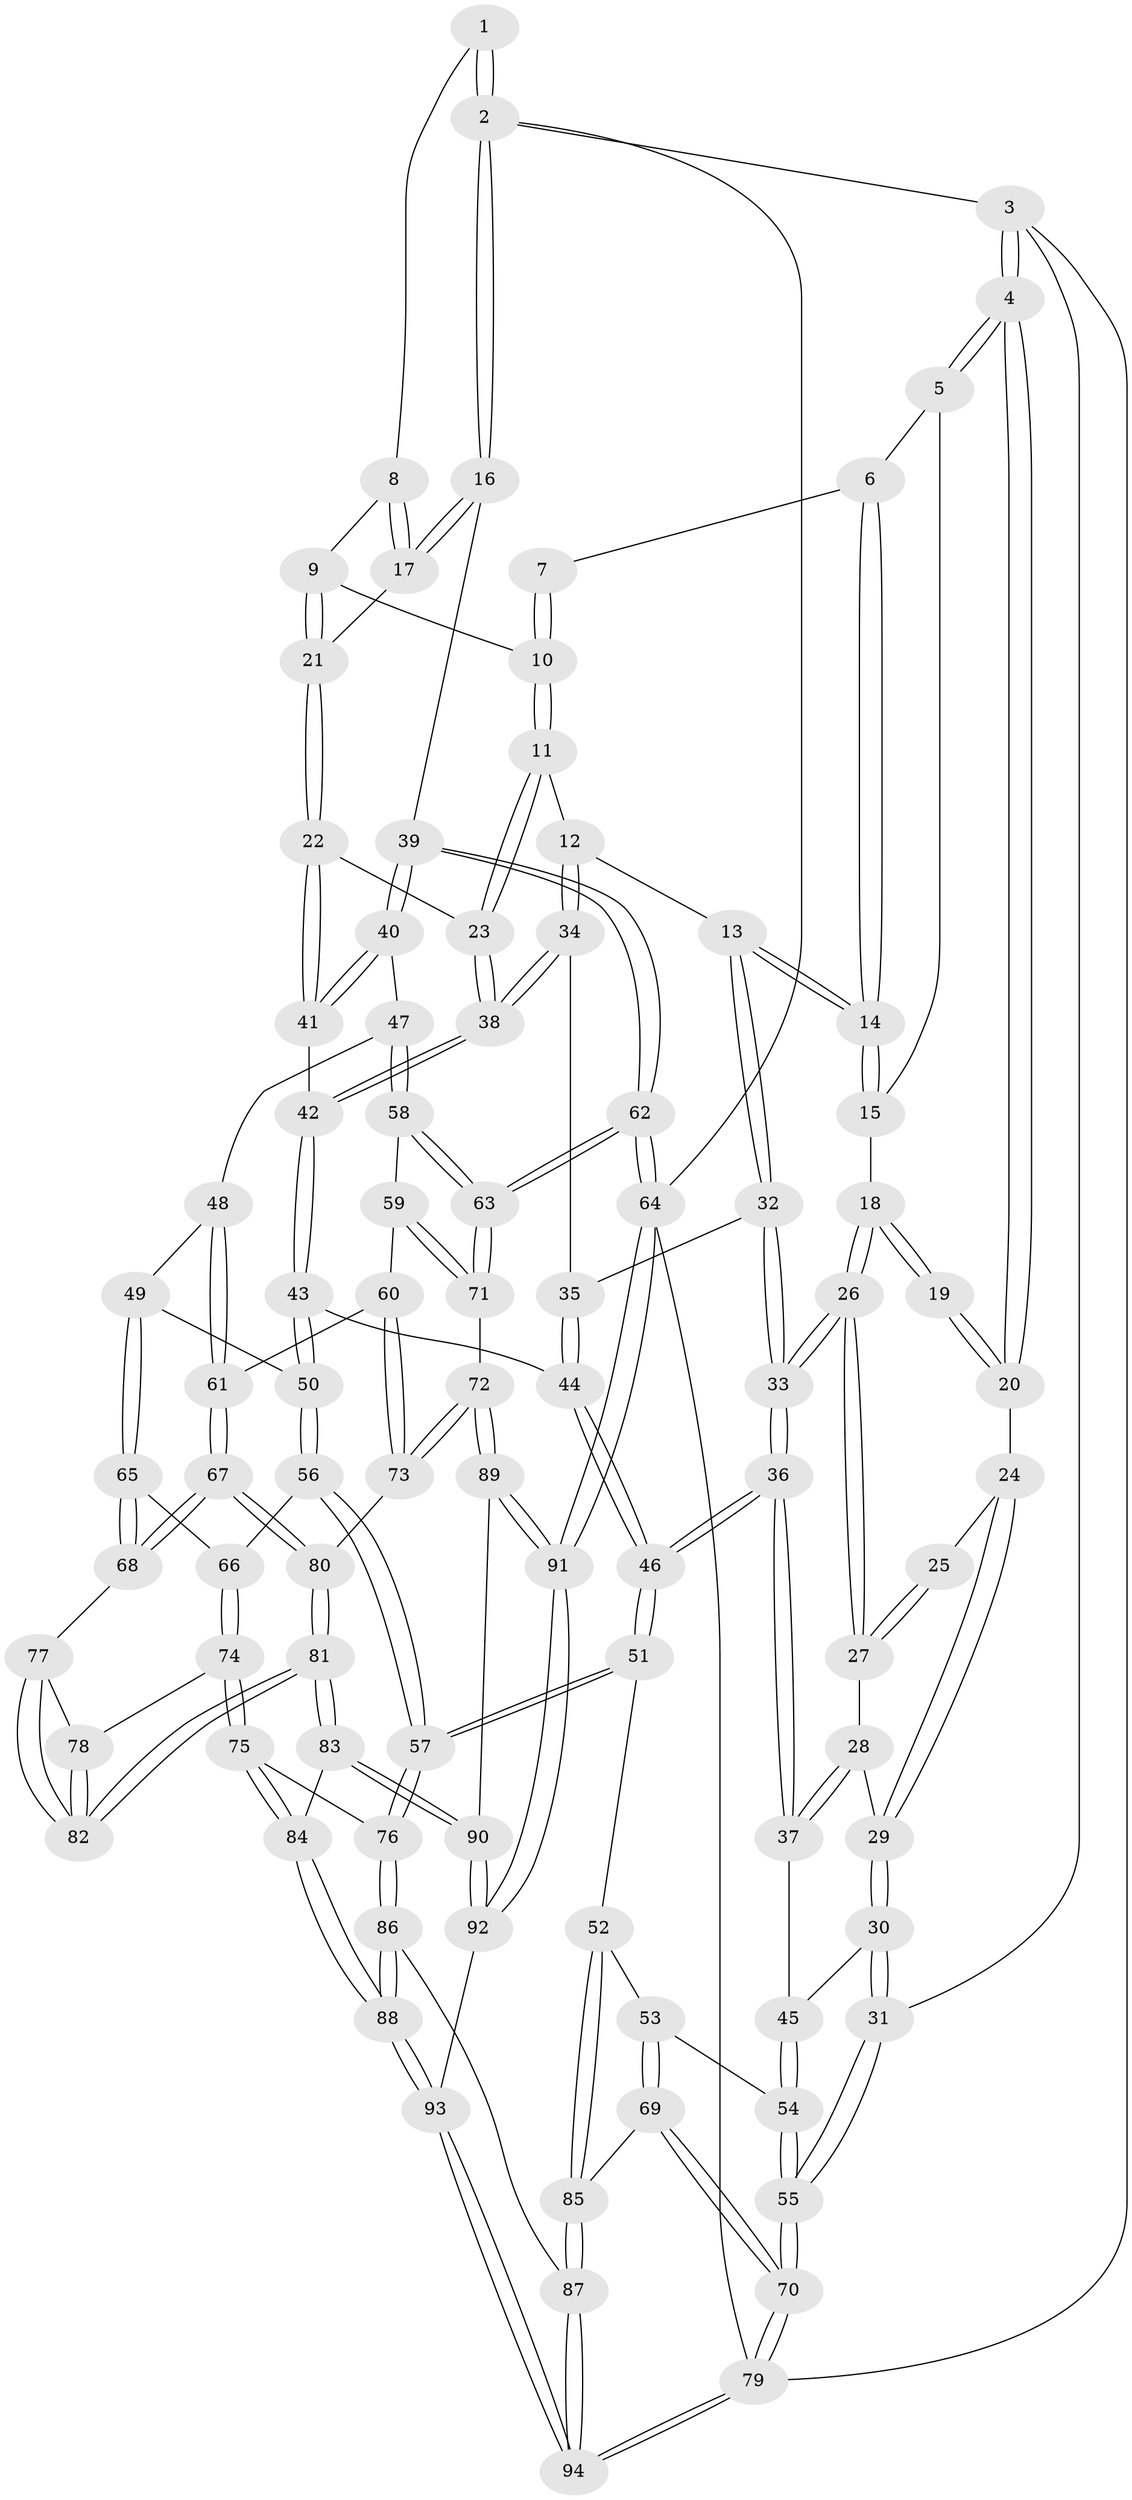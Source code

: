 // Generated by graph-tools (version 1.1) at 2025/27/03/09/25 03:27:12]
// undirected, 94 vertices, 232 edges
graph export_dot {
graph [start="1"]
  node [color=gray90,style=filled];
  1 [pos="+0.9819258338996691+0"];
  2 [pos="+1+0"];
  3 [pos="+0+0"];
  4 [pos="+0+0"];
  5 [pos="+0.24125490668620386+0"];
  6 [pos="+0.5164280325541079+0"];
  7 [pos="+0.5209374925723473+0"];
  8 [pos="+0.8763904280985653+0.004722604119375192"];
  9 [pos="+0.7570544819426305+0.1134599390491911"];
  10 [pos="+0.7049118955091299+0.12289321582261557"];
  11 [pos="+0.651828161311811+0.20333362048866002"];
  12 [pos="+0.5680647621754402+0.20102087432602533"];
  13 [pos="+0.5012418794905007+0.17083371653085205"];
  14 [pos="+0.4986936047696342+0.15459081098396138"];
  15 [pos="+0.2692134522023849+0.05489398593209234"];
  16 [pos="+1+0.25920323644792226"];
  17 [pos="+0.9401518187658927+0.1616981868495644"];
  18 [pos="+0.26297913821869573+0.13595213482882307"];
  19 [pos="+0.1556586950793613+0.12523584760265546"];
  20 [pos="+0+0.04265319468575539"];
  21 [pos="+0.8560203250414119+0.2336686923024443"];
  22 [pos="+0.827578702945927+0.3461833944455507"];
  23 [pos="+0.6628273275667602+0.22353682130106303"];
  24 [pos="+0.02940653931249303+0.130887615822552"];
  25 [pos="+0.06048500638574745+0.1521577289296471"];
  26 [pos="+0.2640626108961645+0.20655137915099434"];
  27 [pos="+0.14069834267908213+0.21503891762378566"];
  28 [pos="+0.10724726295187799+0.2639392497715587"];
  29 [pos="+0.0339313683955714+0.2943278284207146"];
  30 [pos="+0+0.39096638196983563"];
  31 [pos="+0+0.4092640661500808"];
  32 [pos="+0.4050819892626291+0.24571814107437975"];
  33 [pos="+0.3139381922640788+0.27817144769051577"];
  34 [pos="+0.5503342925708733+0.3123332188002196"];
  35 [pos="+0.48944772304125417+0.322250294569806"];
  36 [pos="+0.2904646147132465+0.41724061208978336"];
  37 [pos="+0.1697159752710656+0.41605017911497083"];
  38 [pos="+0.6075620676037277+0.42568008577226985"];
  39 [pos="+1+0.3011577029989032"];
  40 [pos="+0.8663584533000153+0.39537843334068684"];
  41 [pos="+0.8311149956042807+0.35846361789092934"];
  42 [pos="+0.6075767282576268+0.4258530874484953"];
  43 [pos="+0.5886368301997219+0.4571274528488012"];
  44 [pos="+0.4973596397258754+0.4520770565009948"];
  45 [pos="+0.0951654232979281+0.4335140062747006"];
  46 [pos="+0.3326125644881851+0.48651196637109195"];
  47 [pos="+0.8608384309103433+0.4733377853098727"];
  48 [pos="+0.8474249953948326+0.48378397870079937"];
  49 [pos="+0.6223453385900257+0.5097659255204497"];
  50 [pos="+0.6036585826533407+0.49032786245474735"];
  51 [pos="+0.3234965426882504+0.6159839546925145"];
  52 [pos="+0.26268274829104615+0.6483251965652591"];
  53 [pos="+0.10371504168373086+0.5874337653109312"];
  54 [pos="+0.08925790909324749+0.5766288131578903"];
  55 [pos="+0+0.6823041347021049"];
  56 [pos="+0.5174058863887244+0.6202180890436966"];
  57 [pos="+0.3697032390629545+0.657271190151534"];
  58 [pos="+0.8696184855031912+0.48498847435649917"];
  59 [pos="+0.861835953977428+0.6403691288263328"];
  60 [pos="+0.8359495941145721+0.6460787881357072"];
  61 [pos="+0.7377652843003322+0.6275989252320189"];
  62 [pos="+1+0.7519011016027823"];
  63 [pos="+1+0.7372632408414947"];
  64 [pos="+1+1"];
  65 [pos="+0.6448461032148397+0.5548875094414526"];
  66 [pos="+0.5672677062062464+0.6483488025795195"];
  67 [pos="+0.7354115504296416+0.6290588114622053"];
  68 [pos="+0.7012591720635886+0.6215691842814544"];
  69 [pos="+0.0472471158126241+0.7894640515111548"];
  70 [pos="+0+0.7363293983949991"];
  71 [pos="+1+0.7510459369264522"];
  72 [pos="+0.8703677665148867+0.8014610030857612"];
  73 [pos="+0.8334309254210371+0.7747111970616197"];
  74 [pos="+0.587923936058783+0.6831399537915532"];
  75 [pos="+0.49256347687487007+0.7674960510118096"];
  76 [pos="+0.40358737162501923+0.721582911001309"];
  77 [pos="+0.6786803505208557+0.6439306176044477"];
  78 [pos="+0.5978581629515823+0.6848470549986095"];
  79 [pos="+0+1"];
  80 [pos="+0.7666146371550865+0.7398660869407381"];
  81 [pos="+0.6540710335664738+0.804824299342844"];
  82 [pos="+0.6515078471183839+0.7918423853430161"];
  83 [pos="+0.6344616831980197+0.8420384232231236"];
  84 [pos="+0.5303302787802976+0.8134976216847624"];
  85 [pos="+0.12955716869602216+0.8146921090220537"];
  86 [pos="+0.3010807436705665+1"];
  87 [pos="+0.14751732089043987+0.8528788750871088"];
  88 [pos="+0.3462766757115456+1"];
  89 [pos="+0.7934080444238151+0.944107091256517"];
  90 [pos="+0.6531006006188773+0.8845914552203213"];
  91 [pos="+0.9308926118134072+1"];
  92 [pos="+0.45298506310847014+1"];
  93 [pos="+0.35156259488577724+1"];
  94 [pos="+0+1"];
  1 -- 2;
  1 -- 2;
  1 -- 8;
  2 -- 3;
  2 -- 16;
  2 -- 16;
  2 -- 64;
  3 -- 4;
  3 -- 4;
  3 -- 31;
  3 -- 79;
  4 -- 5;
  4 -- 5;
  4 -- 20;
  4 -- 20;
  5 -- 6;
  5 -- 15;
  6 -- 7;
  6 -- 14;
  6 -- 14;
  7 -- 10;
  7 -- 10;
  8 -- 9;
  8 -- 17;
  8 -- 17;
  9 -- 10;
  9 -- 21;
  9 -- 21;
  10 -- 11;
  10 -- 11;
  11 -- 12;
  11 -- 23;
  11 -- 23;
  12 -- 13;
  12 -- 34;
  12 -- 34;
  13 -- 14;
  13 -- 14;
  13 -- 32;
  13 -- 32;
  14 -- 15;
  14 -- 15;
  15 -- 18;
  16 -- 17;
  16 -- 17;
  16 -- 39;
  17 -- 21;
  18 -- 19;
  18 -- 19;
  18 -- 26;
  18 -- 26;
  19 -- 20;
  19 -- 20;
  20 -- 24;
  21 -- 22;
  21 -- 22;
  22 -- 23;
  22 -- 41;
  22 -- 41;
  23 -- 38;
  23 -- 38;
  24 -- 25;
  24 -- 29;
  24 -- 29;
  25 -- 27;
  25 -- 27;
  26 -- 27;
  26 -- 27;
  26 -- 33;
  26 -- 33;
  27 -- 28;
  28 -- 29;
  28 -- 37;
  28 -- 37;
  29 -- 30;
  29 -- 30;
  30 -- 31;
  30 -- 31;
  30 -- 45;
  31 -- 55;
  31 -- 55;
  32 -- 33;
  32 -- 33;
  32 -- 35;
  33 -- 36;
  33 -- 36;
  34 -- 35;
  34 -- 38;
  34 -- 38;
  35 -- 44;
  35 -- 44;
  36 -- 37;
  36 -- 37;
  36 -- 46;
  36 -- 46;
  37 -- 45;
  38 -- 42;
  38 -- 42;
  39 -- 40;
  39 -- 40;
  39 -- 62;
  39 -- 62;
  40 -- 41;
  40 -- 41;
  40 -- 47;
  41 -- 42;
  42 -- 43;
  42 -- 43;
  43 -- 44;
  43 -- 50;
  43 -- 50;
  44 -- 46;
  44 -- 46;
  45 -- 54;
  45 -- 54;
  46 -- 51;
  46 -- 51;
  47 -- 48;
  47 -- 58;
  47 -- 58;
  48 -- 49;
  48 -- 61;
  48 -- 61;
  49 -- 50;
  49 -- 65;
  49 -- 65;
  50 -- 56;
  50 -- 56;
  51 -- 52;
  51 -- 57;
  51 -- 57;
  52 -- 53;
  52 -- 85;
  52 -- 85;
  53 -- 54;
  53 -- 69;
  53 -- 69;
  54 -- 55;
  54 -- 55;
  55 -- 70;
  55 -- 70;
  56 -- 57;
  56 -- 57;
  56 -- 66;
  57 -- 76;
  57 -- 76;
  58 -- 59;
  58 -- 63;
  58 -- 63;
  59 -- 60;
  59 -- 71;
  59 -- 71;
  60 -- 61;
  60 -- 73;
  60 -- 73;
  61 -- 67;
  61 -- 67;
  62 -- 63;
  62 -- 63;
  62 -- 64;
  62 -- 64;
  63 -- 71;
  63 -- 71;
  64 -- 91;
  64 -- 91;
  64 -- 79;
  65 -- 66;
  65 -- 68;
  65 -- 68;
  66 -- 74;
  66 -- 74;
  67 -- 68;
  67 -- 68;
  67 -- 80;
  67 -- 80;
  68 -- 77;
  69 -- 70;
  69 -- 70;
  69 -- 85;
  70 -- 79;
  70 -- 79;
  71 -- 72;
  72 -- 73;
  72 -- 73;
  72 -- 89;
  72 -- 89;
  73 -- 80;
  74 -- 75;
  74 -- 75;
  74 -- 78;
  75 -- 76;
  75 -- 84;
  75 -- 84;
  76 -- 86;
  76 -- 86;
  77 -- 78;
  77 -- 82;
  77 -- 82;
  78 -- 82;
  78 -- 82;
  79 -- 94;
  79 -- 94;
  80 -- 81;
  80 -- 81;
  81 -- 82;
  81 -- 82;
  81 -- 83;
  81 -- 83;
  83 -- 84;
  83 -- 90;
  83 -- 90;
  84 -- 88;
  84 -- 88;
  85 -- 87;
  85 -- 87;
  86 -- 87;
  86 -- 88;
  86 -- 88;
  87 -- 94;
  87 -- 94;
  88 -- 93;
  88 -- 93;
  89 -- 90;
  89 -- 91;
  89 -- 91;
  90 -- 92;
  90 -- 92;
  91 -- 92;
  91 -- 92;
  92 -- 93;
  93 -- 94;
  93 -- 94;
}
